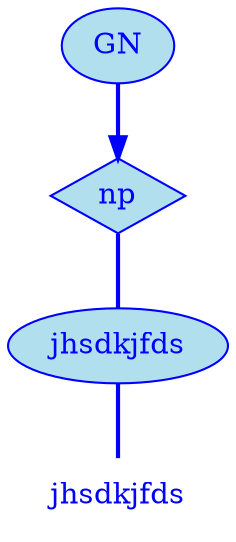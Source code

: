 digraph g {
	node [label="\N"];
	graph [bb="0,0,104,252"];
	"mc1s1_t1#token84" [label=jhsdkjfds, shape=plaintext, fillcolor=lightblue2, fontcolor=blue, pos="52,18", width="1.03", height="0.50"];
	"mc1s1_W1#wordmc1s1_t1#token" [label=jhsdkjfds, shape=ellipse, fillcolor=lightblue2, fontcolor=blue, color=blue, style=filled, pos="52,90", width="1.44", height="0.50"];
	"mc1s1_P13#pos" [label=np, shape=diamond, fillcolor=lightblue2, fontcolor=blue, color=blue, style=filled, pos="52,162", width="0.75", height="0.50"];
	"mc1s1_chk0#chunk" [label=GN, fillcolor=lightblue2, fontcolor=blue, color=blue, style=filled, arrowhead=doubleoctagon, pos="52,234", width="0.75", height="0.50"];
	"mc1s1_W1#wordmc1s1_t1#token" -> "mc1s1_t1#token84" [arrowhead=none, color=blue, fontcolor=blue, style=bold, minlen=1, pos="52,72 52,61 52,47 52,36"];
	"mc1s1_P13#pos" -> "mc1s1_W1#wordmc1s1_t1#token" [arrowhead=none, color=blue, fontcolor=blue, style=bold, minlen=1, pos="52,144 52,133 52,119 52,108"];
	"mc1s1_chk0#chunk" -> "mc1s1_P13#pos" [color=blue, fontcolor=blue, style=bold, minlen=1, shape=normal, pos="e,52,180 52,216 52,208 52,199 52,190"];
}
